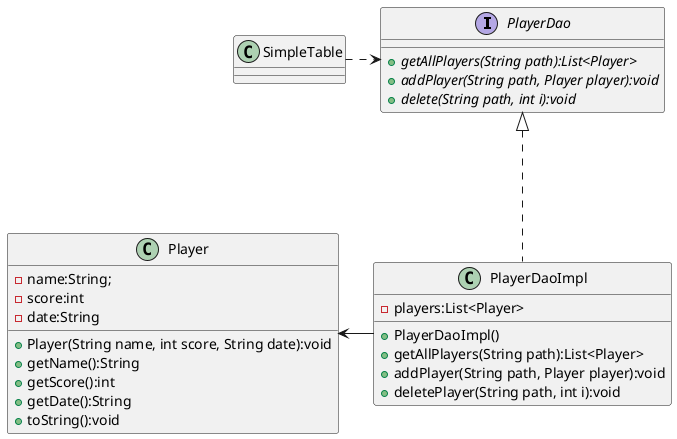 @startuml
'https://plantuml.com/class-diagram

interface PlayerDao {
    + {abstract} getAllPlayers(String path):List<Player>
    + {abstract} addPlayer(String path, Player player):void
    + {abstract} delete(String path, int i):void
}

class PlayerDaoImpl {
    - players:List<Player>

    + PlayerDaoImpl()
    + getAllPlayers(String path):List<Player>
    + addPlayer(String path, Player player):void
    + deletePlayer(String path, int i):void
}

class Player {
    - name:String;
    - score:int
    - date:String

    + Player(String name, int score, String date):void
    + getName():String
    + getScore():int
    + getDate():String
    + toString():void
}

PlayerDao <|...PlayerDaoImpl
PlayerDao <.left. SimpleTable
Player <-right- PlayerDaoImpl

@enduml